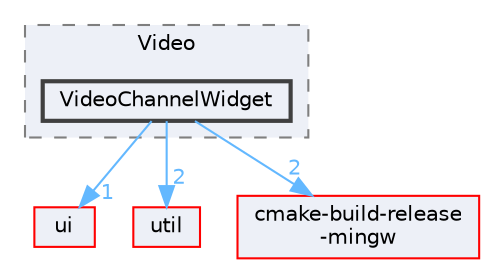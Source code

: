 digraph "VideoChannelWidget"
{
 // LATEX_PDF_SIZE
  bgcolor="transparent";
  edge [fontname=Helvetica,fontsize=10,labelfontname=Helvetica,labelfontsize=10];
  node [fontname=Helvetica,fontsize=10,shape=box,height=0.2,width=0.4];
  compound=true
  subgraph clusterdir_90e279afbf7087a5af4c74d8ed8b8ff6 {
    graph [ bgcolor="#edf0f7", pencolor="grey50", label="Video", fontname=Helvetica,fontsize=10 style="filled,dashed", URL="dir_90e279afbf7087a5af4c74d8ed8b8ff6.html",tooltip=""]
  dir_9787f0500ca10414ff00cdf185b3c74b [label="VideoChannelWidget", fillcolor="#edf0f7", color="grey25", style="filled,bold", URL="dir_9787f0500ca10414ff00cdf185b3c74b.html",tooltip=""];
  }
  dir_1788f8309b1a812dcb800a185471cf6c [label="ui", fillcolor="#edf0f7", color="red", style="filled", URL="dir_1788f8309b1a812dcb800a185471cf6c.html",tooltip=""];
  dir_23ec12649285f9fabf3a6b7380226c28 [label="util", fillcolor="#edf0f7", color="red", style="filled", URL="dir_23ec12649285f9fabf3a6b7380226c28.html",tooltip=""];
  dir_d3305b01cebad1f13f311f52d3f850d2 [label="cmake-build-release\l-mingw", fillcolor="#edf0f7", color="red", style="filled", URL="dir_d3305b01cebad1f13f311f52d3f850d2.html",tooltip=""];
  dir_9787f0500ca10414ff00cdf185b3c74b->dir_1788f8309b1a812dcb800a185471cf6c [headlabel="1", labeldistance=1.5 headhref="dir_000346_000335.html" href="dir_000346_000335.html" color="steelblue1" fontcolor="steelblue1"];
  dir_9787f0500ca10414ff00cdf185b3c74b->dir_23ec12649285f9fabf3a6b7380226c28 [headlabel="2", labeldistance=1.5 headhref="dir_000346_000341.html" href="dir_000346_000341.html" color="steelblue1" fontcolor="steelblue1"];
  dir_9787f0500ca10414ff00cdf185b3c74b->dir_d3305b01cebad1f13f311f52d3f850d2 [headlabel="2", labeldistance=1.5 headhref="dir_000346_000050.html" href="dir_000346_000050.html" color="steelblue1" fontcolor="steelblue1"];
}
